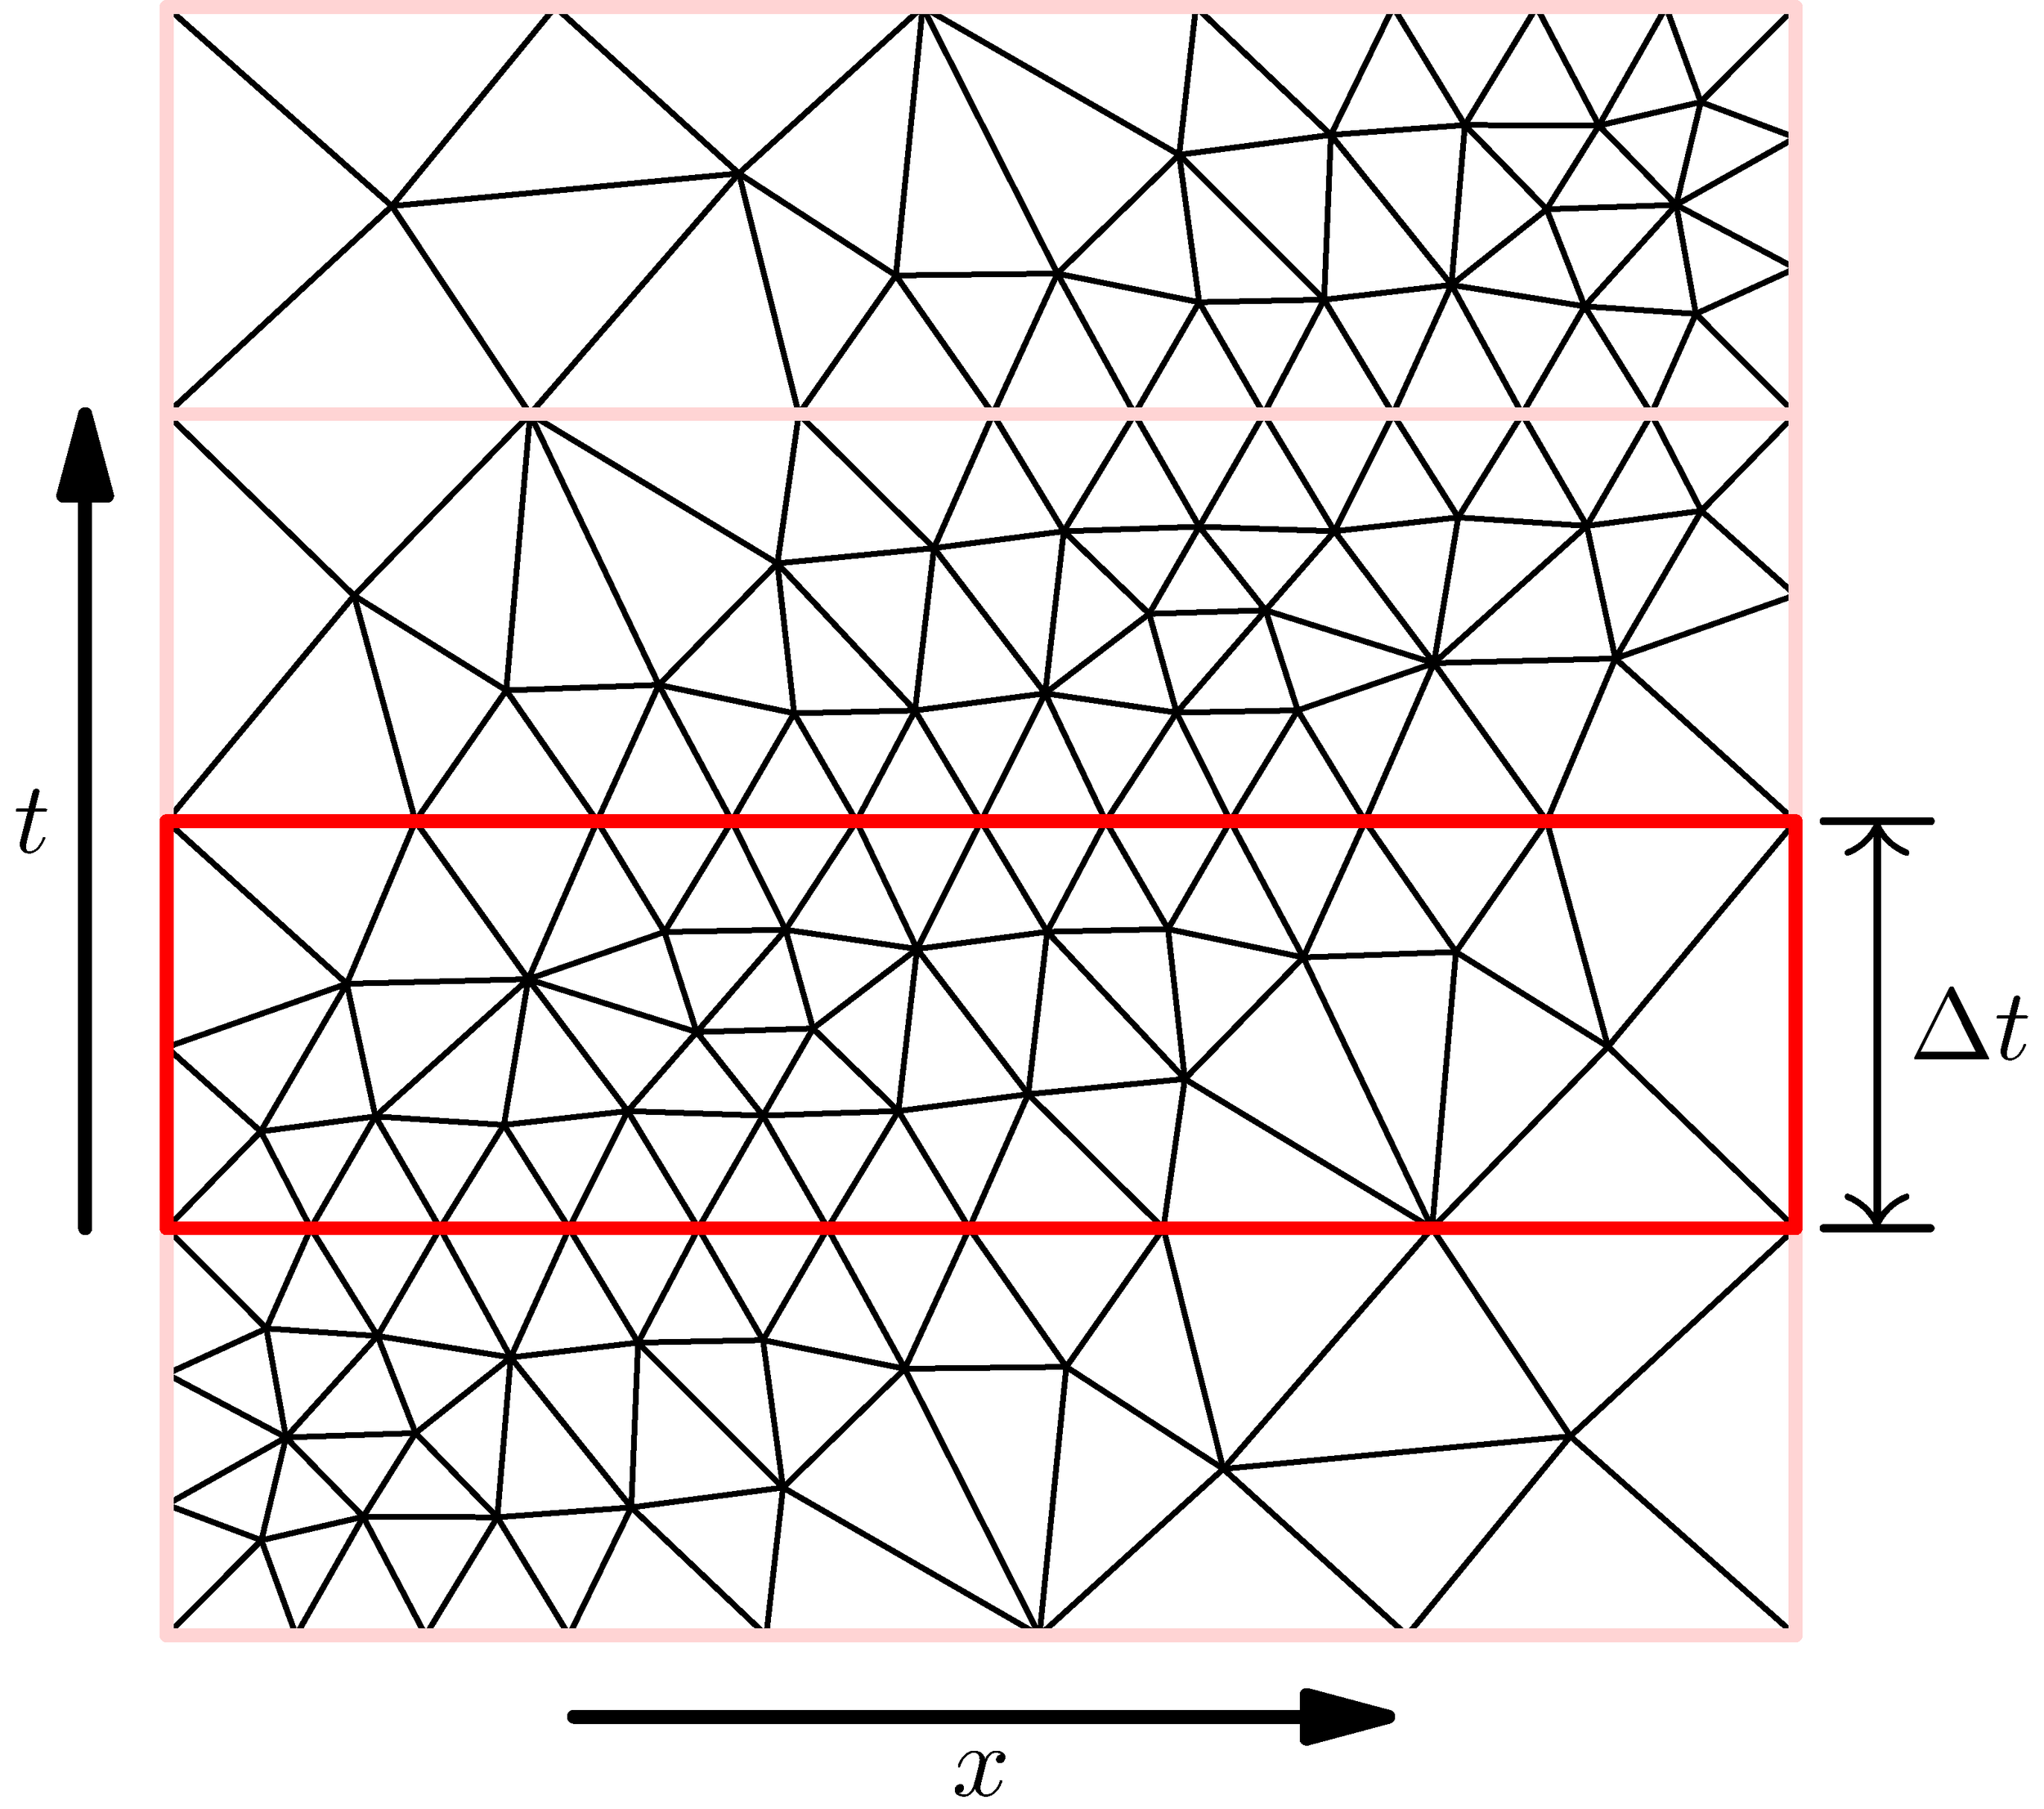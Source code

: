 settings.outformat = "png";
settings.render = 16;
defaultpen(fontsize(10pt));
size(200);

// xaxis3(Label(XY()*"$x$",align = -Y),0,5,Arrow3);
// yaxis3(Label(XY()*"$t$",align = -X),0,5,Arrow3);
// draw((1,-0.5,0)--(3,-0.5,0), arrow=Arrow3(arrowhead=DefaultHead2,size=6),linewidth(1), L=Label("$x$", position=MidPoint));
// draw((-0.5,1,0)--(-0.5,3,0), arrow=Arrow3(arrowhead=DefaultHead2,size=6),linewidth(1), L=Label("$t$", position=MidPoint));

real[][] coord = {
{0.0,0.0,0.0},
{4.0,0.0,0.0},
{0.0,1.0,0.0},
{4.0,1.0,0.0},
{0.0,2.0,0.0},
{4.0,2.0,0.0},
{0.0,3.0,0.0},
{4.0,3.0,0.0},
{0.0,4.0,0.0},
{4.0,4.0,0.0},
{0.3179997781347642,0.0,0.0},
{0.6359995562694706,0.0,0.0},
{0.9881349416050229,0.0,0.0},
{1.472505191816446,0.0,0.0},
{2.143458883781023,0.0,0.0},
{3.046000665591347,0.0,0.0},
{0.0,0.3210552329271151,0.0},
{0.0,0.642110465854877,0.0},
{0.3540276943063825,1.0,0.0},
{0.6712910880413542,1.0,0.0},
{0.9885544817761234,1.0,0.0},
{1.305817875510892,1.0,0.0},
{1.623081269245661,1.0,0.0},
{1.970880549089311,1.0,0.0},
{2.447645719714413,1.0,0.0},
{3.107487573610847,1.0,0.0},
{0.0,1.44463166976017,0.0},
{0.6108464003645109,2.0,0.0},
{1.057249555453197,2.0,0.0},
{1.38791757619151,2.0,0.0},
{1.69395878809405,2.0,0.0},
{1.999999999996633,2.0,0.0},
{2.306041211900828,2.0,0.0},
{2.612082423805066,2.0,0.0},
{2.942750444544523,2.0,0.0},
{3.389153599634401,2.0,0.0},
{4.0,2.55536833023983,0.0},
{0.8925124263849343,3.0,0.0},
{1.552354280279,3.0,0.0},
{2.029119450903067,3.0,0.0},
{2.376918730749335,3.0,0.0},
{2.694182124485238,3.0,0.0},
{3.011445518221141,3.0,0.0},
{3.328708911957044,3.0,0.0},
{3.645972305692947,3.0,0.0},
{4.0,3.35788953414447,0.0},
{4.0,3.678944767072235,0.0},
{0.9539993344029392,4.0,0.0},
{1.856541116208232,4.0,0.0},
{2.527494808175549,4.0,0.0},
{3.011865058390351,4.0,0.0},
{3.364000443728221,4.0,0.0},
{3.682000221864111,4.0,0.0},
{0.5179741215542861,0.7354060488796876,0.0},
{1.157711822502198,0.7191237846752994,0.0},
{1.812663061132477,0.6549587713226899,0.0},
{0.8120672489372469,0.2901770377672407,0.0},
{1.141037425424827,0.314350812946716,0.0},
{0.4829119797279917,0.2913912480902312,0.0},
{1.464449568620628,0.7252418435043053,0.0},
{0.8450138912717832,0.6827772220117818,0.0},
{0.293096008031935,0.4862533640231421,0.0},
{2.594729774686186,0.4089941501139326,0.0},
{0.2449501882222669,0.7538519668666709,0.0},
{1.513646070419568,0.363122627521713,0.0},
{2.209263134401861,0.659554838430487,0.0},
{3.446888270435754,0.4891293179533764,0.0},
{0.6112454462163885,0.496943036734088,0.0},
{0.2328249625772861,0.233650100521839,0.0},
{1.519982847191851,1.733305692296824,0.0},
{2.162253527518261,1.728247569345213,0.0},
{2.791271096125224,1.6652903002111,0.0},
{1.132235685879371,1.287858139178217,0.0},
{0.5126593911738686,1.274758158665263,0.0},
{1.796980909167486,1.287980585213854,0.0},
{0.8880664519024379,1.611771725255491,0.0},
{2.115739298884252,1.329303867719686,0.0},
{1.464362533718051,1.276685162802369,0.0},
{1.222583565822353,1.727851391578429,0.0},
{0.8283663169501421,1.253888774633497,0.0},
{2.459061815847311,1.734960537043933,0.0},
{1.842687975729126,1.686048080719726,0.0},
{3.539472127136629,1.446042087593008,0.0},
{0.4425769905754876,1.600599051594118,0.0},
{2.500172343987173,1.366753044474662,0.0},
{3.165952004807078,1.678724786592576,0.0},
{1.587258055419033,1.490726313601581,0.0},
{1.30154034770945,1.481892608713102,0.0},
{0.231260046019242,1.237789754534016,0.0},
{2.480017151896904,2.266694308022766,0.0},
{1.837746474681109,2.271752428014147,0.0},
{1.208728906684843,2.334709704316858,0.0},
{2.867764317366679,2.712141860174812,0.0},
{3.487340608824995,2.725241841333843,0.0},
{2.203019090826201,2.712019413034327,0.0},
{3.111933555021393,2.38822827185202,0.0},
{1.884260700861782,2.6706961358047,0.0},
{2.535637465385971,2.723314835133679,0.0},
{2.777416434174795,2.272148605531002,0.0},
{2.157312028220145,2.313951921597696,0.0},
{1.540938188660765,2.26503946034944,0.0},
{3.171633684856043,2.746111226574222,0.0},
{0.4605278714891757,2.553957896080158,0.0},
{3.557423007490716,2.399400939998291,0.0},
{1.499827673910897,2.633246974804229,0.0},
{0.8340479850425968,2.321275217456535,0.0},
{2.412741945091408,2.509273677621358,0.0},
{2.698459654339902,2.518107382014022,0.0},
{3.768739946882412,2.762210245914529,0.0},
{3.482025880231095,3.2645939490211,0.0},
{2.842288177520691,3.280876214245706,0.0},
{2.187336941166115,3.34504122695096,0.0},
{3.187932751059286,3.709822962231244,0.0},
{2.858962575202843,3.685649181314051,0.0},
{3.517088020269471,3.7086087519086,0.0},
{2.535550434374279,3.274758154765005,0.0},
{3.154986116573478,3.317222781598743,0.0},
{3.70690399660223,3.513746636940347,0.0},
{1.405270225305586,3.591005926209255,0.0},
{3.755049814023505,3.246148034574621,0.0},
{2.486353925718891,3.636877368368828,0.0},
{1.790736881735966,3.340445151821517,0.0},
{0.5531117201387922,3.51087066816804,0.0},
{3.388754563535488,3.503056965025831,0.0},
{3.767175034311459,3.766349905056549,0.0},


};

int[][] conn = {
{57,60,56},
{54,60,57},
{60,67,56},
{61,67,53},
{58,67,61},
{12,56,11},
{11,58,10},
{56,58,11},
{14,64,13},
{13,57,12},
{55,64,14},
{18,53,19},
{20,54,21},
{19,60,20},
{17,63,2},
{2,63,18},
{24,62,25},
{53,60,19},
{20,60,54},
{21,59,22},
{62,66,25},
{16,61,17},
{0,68,16},
{10,68,0},
{54,59,21},
{53,63,61},
{54,64,59},
{3,66,1},
{15,62,14},
{25,66,3},
{58,68,10},
{12,57,56},
{53,67,60},
{18,63,53},
{56,67,58},
{14,65,55},
{57,64,54},
{1,66,15},
{15,66,62},
{61,63,17},
{16,68,61},
{61,68,58},
{22,55,23},
{23,65,24},
{22,59,55},
{13,64,57},
{62,65,14},
{59,64,55},
{24,65,62},
{55,65,23},
{76,81,74},
{70,81,76},
{72,87,75},
{81,86,74},
{75,87,78},
{75,79,72},
{73,79,75},
{5,82,3},
{27,75,28},
{23,74,22},
{75,78,28},
{71,84,25},
{22,77,21},
{74,77,22},
{28,78,29},
{24,76,23},
{25,84,24},
{21,77,72},
{20,79,19},
{21,72,20},
{30,81,31},
{31,70,32},
{29,69,30},
{29,78,69},
{72,79,20},
{35,82,5},
{69,87,86},
{32,80,33},
{78,87,69},
{69,81,30},
{31,81,70},
{19,73,18},
{70,84,80},
{70,80,32},
{19,79,73},
{3,82,25},
{26,83,4},
{4,83,27},
{69,86,81},
{25,85,71},
{23,76,74},
{76,84,70},
{86,87,77},
{74,86,77},
{77,87,72},
{2,88,26},
{75,83,73},
{33,71,34},
{83,88,73},
{26,88,83},
{33,80,71},
{18,88,2},
{24,84,76},
{73,88,18},
{34,85,35},
{27,83,75},
{82,85,25},
{80,84,71},
{35,85,82},
{71,85,34},
{96,99,94},
{90,99,96},
{92,107,95},
{99,106,94},
{95,107,98},
{95,101,92},
{93,101,95},
{4,102,6},
{35,95,34},
{39,94,40},
{95,98,34},
{91,104,37},
{40,97,41},
{94,97,40},
{34,98,33},
{38,96,39},
{37,104,38},
{41,97,92},
{41,92,42},
{42,101,43},
{32,99,31},
{33,89,32},
{31,90,30},
{33,98,89},
{92,101,42},
{27,102,4},
{89,107,106},
{30,100,29},
{98,107,89},
{89,99,32},
{31,99,90},
{43,93,44},
{90,104,100},
{90,100,30},
{43,101,93},
{6,102,37},
{36,103,5},
{5,103,35},
{89,106,99},
{37,105,91},
{39,96,94},
{96,104,90},
{106,107,97},
{94,106,97},
{97,107,92},
{7,108,36},
{95,103,93},
{29,91,28},
{103,108,93},
{36,108,103},
{29,100,91},
{44,108,7},
{38,104,96},
{93,108,44},
{28,105,27},
{35,103,95},
{102,105,37},
{100,104,91},
{27,105,102},
{91,105,28},
{113,116,112},
{110,116,113},
{116,123,112},
{117,123,109},
{114,123,117},
{50,112,51},
{51,114,52},
{112,114,51},
{48,120,49},
{49,113,50},
{111,120,48},
{42,110,41},
{44,109,43},
{43,116,42},
{45,119,7},
{7,119,44},
{38,118,37},
{42,116,110},
{109,116,43},
{41,115,40},
{118,122,37},
{46,117,45},
{9,124,46},
{52,124,9},
{110,115,41},
{109,119,117},
{110,120,115},
{6,122,8},
{47,118,48},
{37,122,6},
{114,124,52},
{50,113,112},
{109,123,116},
{44,119,109},
{112,123,114},
{48,121,111},
{113,120,110},
{8,122,47},
{47,122,118},
{117,119,45},
{46,124,117},
{117,124,114},
{40,111,39},
{39,121,38},
{40,115,111},
{49,120,113},
{118,121,48},
{115,120,111},
{38,121,118},
{111,121,39},

};

// surface node = scale3(0.05)*unitsphere;
// for(real[] xyz: coord) {
//     real x = xyz[0];
//     real y = xyz[1];
//     real[] xy = {x, y};
//     draw(shift(x,y,f((x,y)))*node, black);
// }

for(int[] id: conn) {
    real x1 = coord[id[0]][0];
    real y1 = coord[id[0]][1];
    real x2 = coord[id[1]][0];
    real y2 = coord[id[1]][1];
    real x3 = coord[id[2]][0];
    real y3 = coord[id[2]][1];

    draw((x1,y1)--(x2,y2)--(x3,y3)--(x1,y1),linewidth(0.5));
}

draw((0,0)--(4,0),linewidth(1.3)+rgb(254, 211, 211));
draw((4,0)--(4,4),linewidth(1.3)+rgb(254, 211, 211));
draw((4,4)--(0,4),linewidth(1.3)+rgb(254, 211, 211));
draw((0,4)--(0,0),linewidth(1.3)+rgb(254, 211, 211));
draw((0,1)--(4,1),linewidth(1.3)+red);
draw((0,2)--(4,2),linewidth(1.3)+red);
draw((0,3)--(4,3),linewidth(1.3)+rgb(254, 211, 211));
draw((0,1)--(0,2),linewidth(1.3)+red);
draw((4,1)--(4,2),linewidth(1.3)+red);

draw((1,-0.2)--(3,-0.2),linewidth(1.3),arrow=Arrow(size=8),L=Label("$x$",position=MidPoint));
draw((-0.2,1)--(-0.2,3),linewidth(1.3),arrow=Arrow(size=8),L=Label("$t$",position=MidPoint,align=W));
draw((4.2,1)--(4.2,2),linewidth(0.7),arrow=Arrows(TeXHead),bar=Bars,L=Label("$\Delta t$"));
